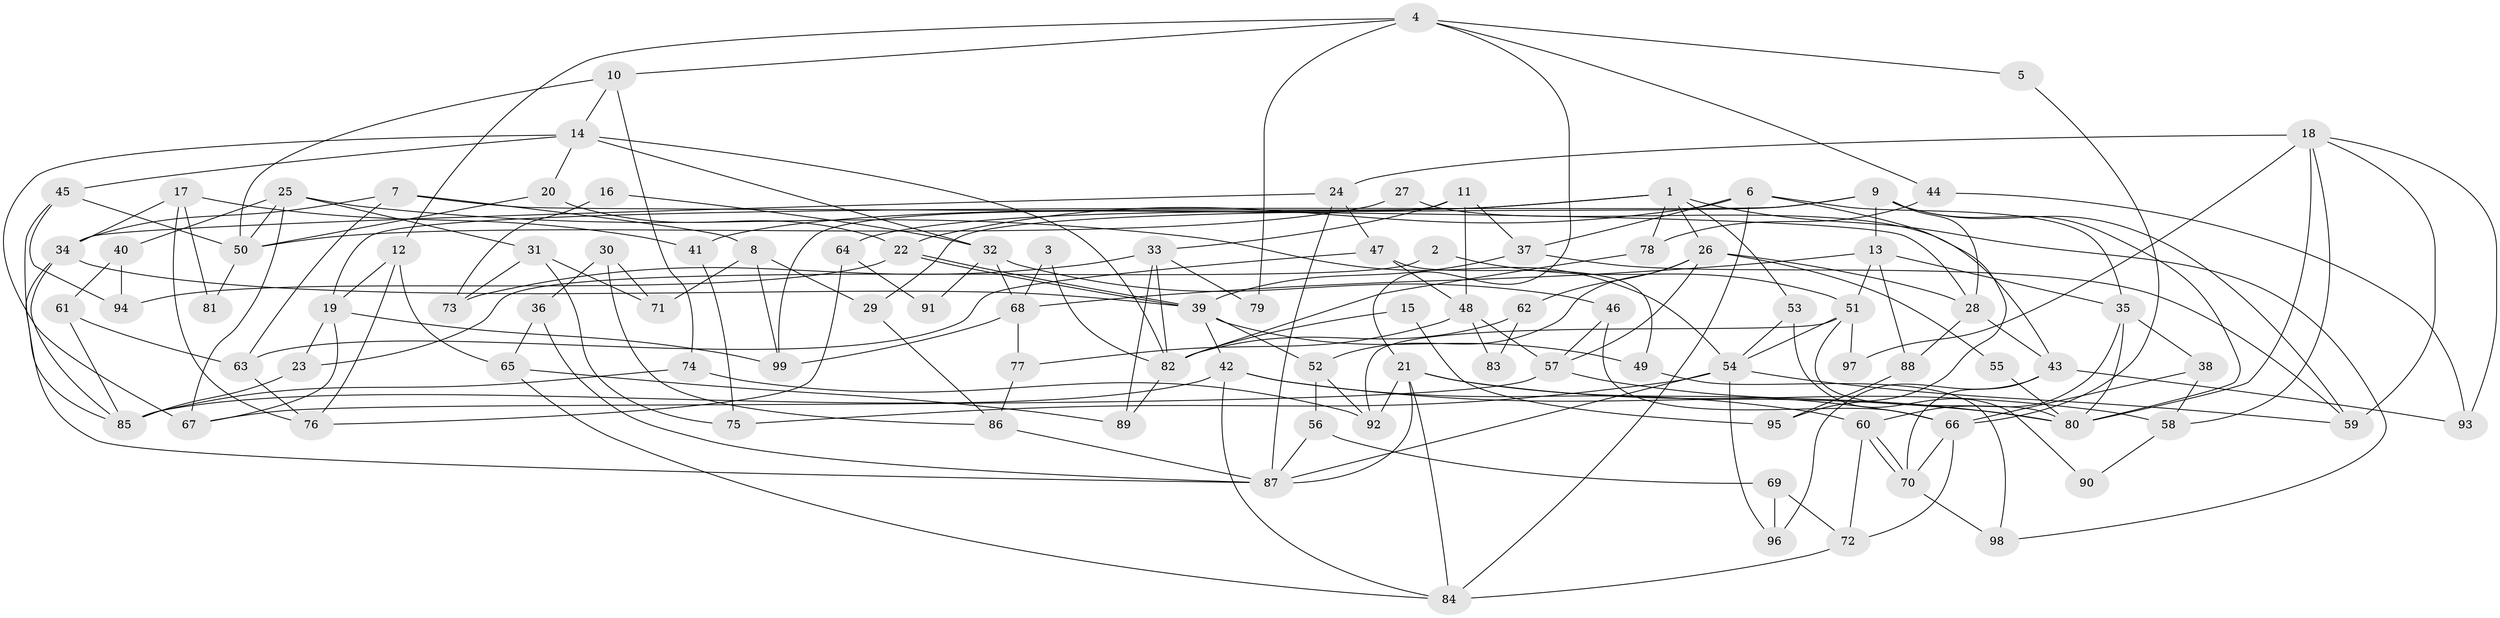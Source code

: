 // coarse degree distribution, {6: 0.21311475409836064, 2: 0.13114754098360656, 4: 0.16393442622950818, 7: 0.13114754098360656, 5: 0.11475409836065574, 8: 0.06557377049180328, 3: 0.13114754098360656, 9: 0.04918032786885246}
// Generated by graph-tools (version 1.1) at 2025/41/03/06/25 10:41:52]
// undirected, 99 vertices, 198 edges
graph export_dot {
graph [start="1"]
  node [color=gray90,style=filled];
  1;
  2;
  3;
  4;
  5;
  6;
  7;
  8;
  9;
  10;
  11;
  12;
  13;
  14;
  15;
  16;
  17;
  18;
  19;
  20;
  21;
  22;
  23;
  24;
  25;
  26;
  27;
  28;
  29;
  30;
  31;
  32;
  33;
  34;
  35;
  36;
  37;
  38;
  39;
  40;
  41;
  42;
  43;
  44;
  45;
  46;
  47;
  48;
  49;
  50;
  51;
  52;
  53;
  54;
  55;
  56;
  57;
  58;
  59;
  60;
  61;
  62;
  63;
  64;
  65;
  66;
  67;
  68;
  69;
  70;
  71;
  72;
  73;
  74;
  75;
  76;
  77;
  78;
  79;
  80;
  81;
  82;
  83;
  84;
  85;
  86;
  87;
  88;
  89;
  90;
  91;
  92;
  93;
  94;
  95;
  96;
  97;
  98;
  99;
  1 -- 98;
  1 -- 26;
  1 -- 41;
  1 -- 53;
  1 -- 64;
  1 -- 78;
  2 -- 23;
  2 -- 51;
  3 -- 68;
  3 -- 82;
  4 -- 10;
  4 -- 12;
  4 -- 5;
  4 -- 21;
  4 -- 44;
  4 -- 79;
  5 -- 66;
  6 -- 84;
  6 -- 35;
  6 -- 22;
  6 -- 37;
  6 -- 95;
  7 -- 28;
  7 -- 34;
  7 -- 8;
  7 -- 63;
  8 -- 29;
  8 -- 71;
  8 -- 99;
  9 -- 80;
  9 -- 13;
  9 -- 19;
  9 -- 28;
  9 -- 29;
  9 -- 59;
  10 -- 50;
  10 -- 74;
  10 -- 14;
  11 -- 37;
  11 -- 99;
  11 -- 33;
  11 -- 48;
  12 -- 65;
  12 -- 19;
  12 -- 76;
  13 -- 35;
  13 -- 51;
  13 -- 68;
  13 -- 88;
  14 -- 20;
  14 -- 32;
  14 -- 45;
  14 -- 67;
  14 -- 82;
  15 -- 82;
  15 -- 95;
  16 -- 73;
  16 -- 32;
  17 -- 41;
  17 -- 76;
  17 -- 34;
  17 -- 81;
  18 -- 59;
  18 -- 58;
  18 -- 24;
  18 -- 80;
  18 -- 93;
  18 -- 97;
  19 -- 67;
  19 -- 23;
  19 -- 99;
  20 -- 50;
  20 -- 22;
  21 -- 87;
  21 -- 58;
  21 -- 66;
  21 -- 84;
  21 -- 92;
  22 -- 39;
  22 -- 39;
  22 -- 94;
  23 -- 85;
  24 -- 87;
  24 -- 34;
  24 -- 47;
  25 -- 54;
  25 -- 67;
  25 -- 31;
  25 -- 40;
  25 -- 50;
  26 -- 52;
  26 -- 57;
  26 -- 28;
  26 -- 55;
  26 -- 62;
  27 -- 50;
  27 -- 43;
  28 -- 43;
  28 -- 88;
  29 -- 86;
  30 -- 86;
  30 -- 36;
  30 -- 71;
  31 -- 71;
  31 -- 73;
  31 -- 75;
  32 -- 68;
  32 -- 46;
  32 -- 91;
  33 -- 82;
  33 -- 73;
  33 -- 79;
  33 -- 89;
  34 -- 39;
  34 -- 85;
  34 -- 87;
  35 -- 80;
  35 -- 60;
  35 -- 38;
  36 -- 65;
  36 -- 87;
  37 -- 39;
  37 -- 59;
  38 -- 66;
  38 -- 58;
  39 -- 42;
  39 -- 49;
  39 -- 52;
  40 -- 61;
  40 -- 94;
  41 -- 75;
  42 -- 85;
  42 -- 60;
  42 -- 80;
  42 -- 84;
  43 -- 70;
  43 -- 93;
  43 -- 96;
  44 -- 93;
  44 -- 78;
  45 -- 94;
  45 -- 50;
  45 -- 85;
  46 -- 66;
  46 -- 57;
  47 -- 48;
  47 -- 49;
  47 -- 63;
  48 -- 57;
  48 -- 77;
  48 -- 83;
  49 -- 98;
  50 -- 81;
  51 -- 80;
  51 -- 92;
  51 -- 54;
  51 -- 97;
  52 -- 56;
  52 -- 92;
  53 -- 54;
  53 -- 90;
  54 -- 59;
  54 -- 75;
  54 -- 87;
  54 -- 96;
  55 -- 80;
  56 -- 69;
  56 -- 87;
  57 -- 80;
  57 -- 67;
  58 -- 90;
  60 -- 70;
  60 -- 70;
  60 -- 72;
  61 -- 85;
  61 -- 63;
  62 -- 82;
  62 -- 83;
  63 -- 76;
  64 -- 76;
  64 -- 91;
  65 -- 89;
  65 -- 84;
  66 -- 72;
  66 -- 70;
  68 -- 99;
  68 -- 77;
  69 -- 72;
  69 -- 96;
  70 -- 98;
  72 -- 84;
  74 -- 92;
  74 -- 85;
  77 -- 86;
  78 -- 82;
  82 -- 89;
  86 -- 87;
  88 -- 95;
}
